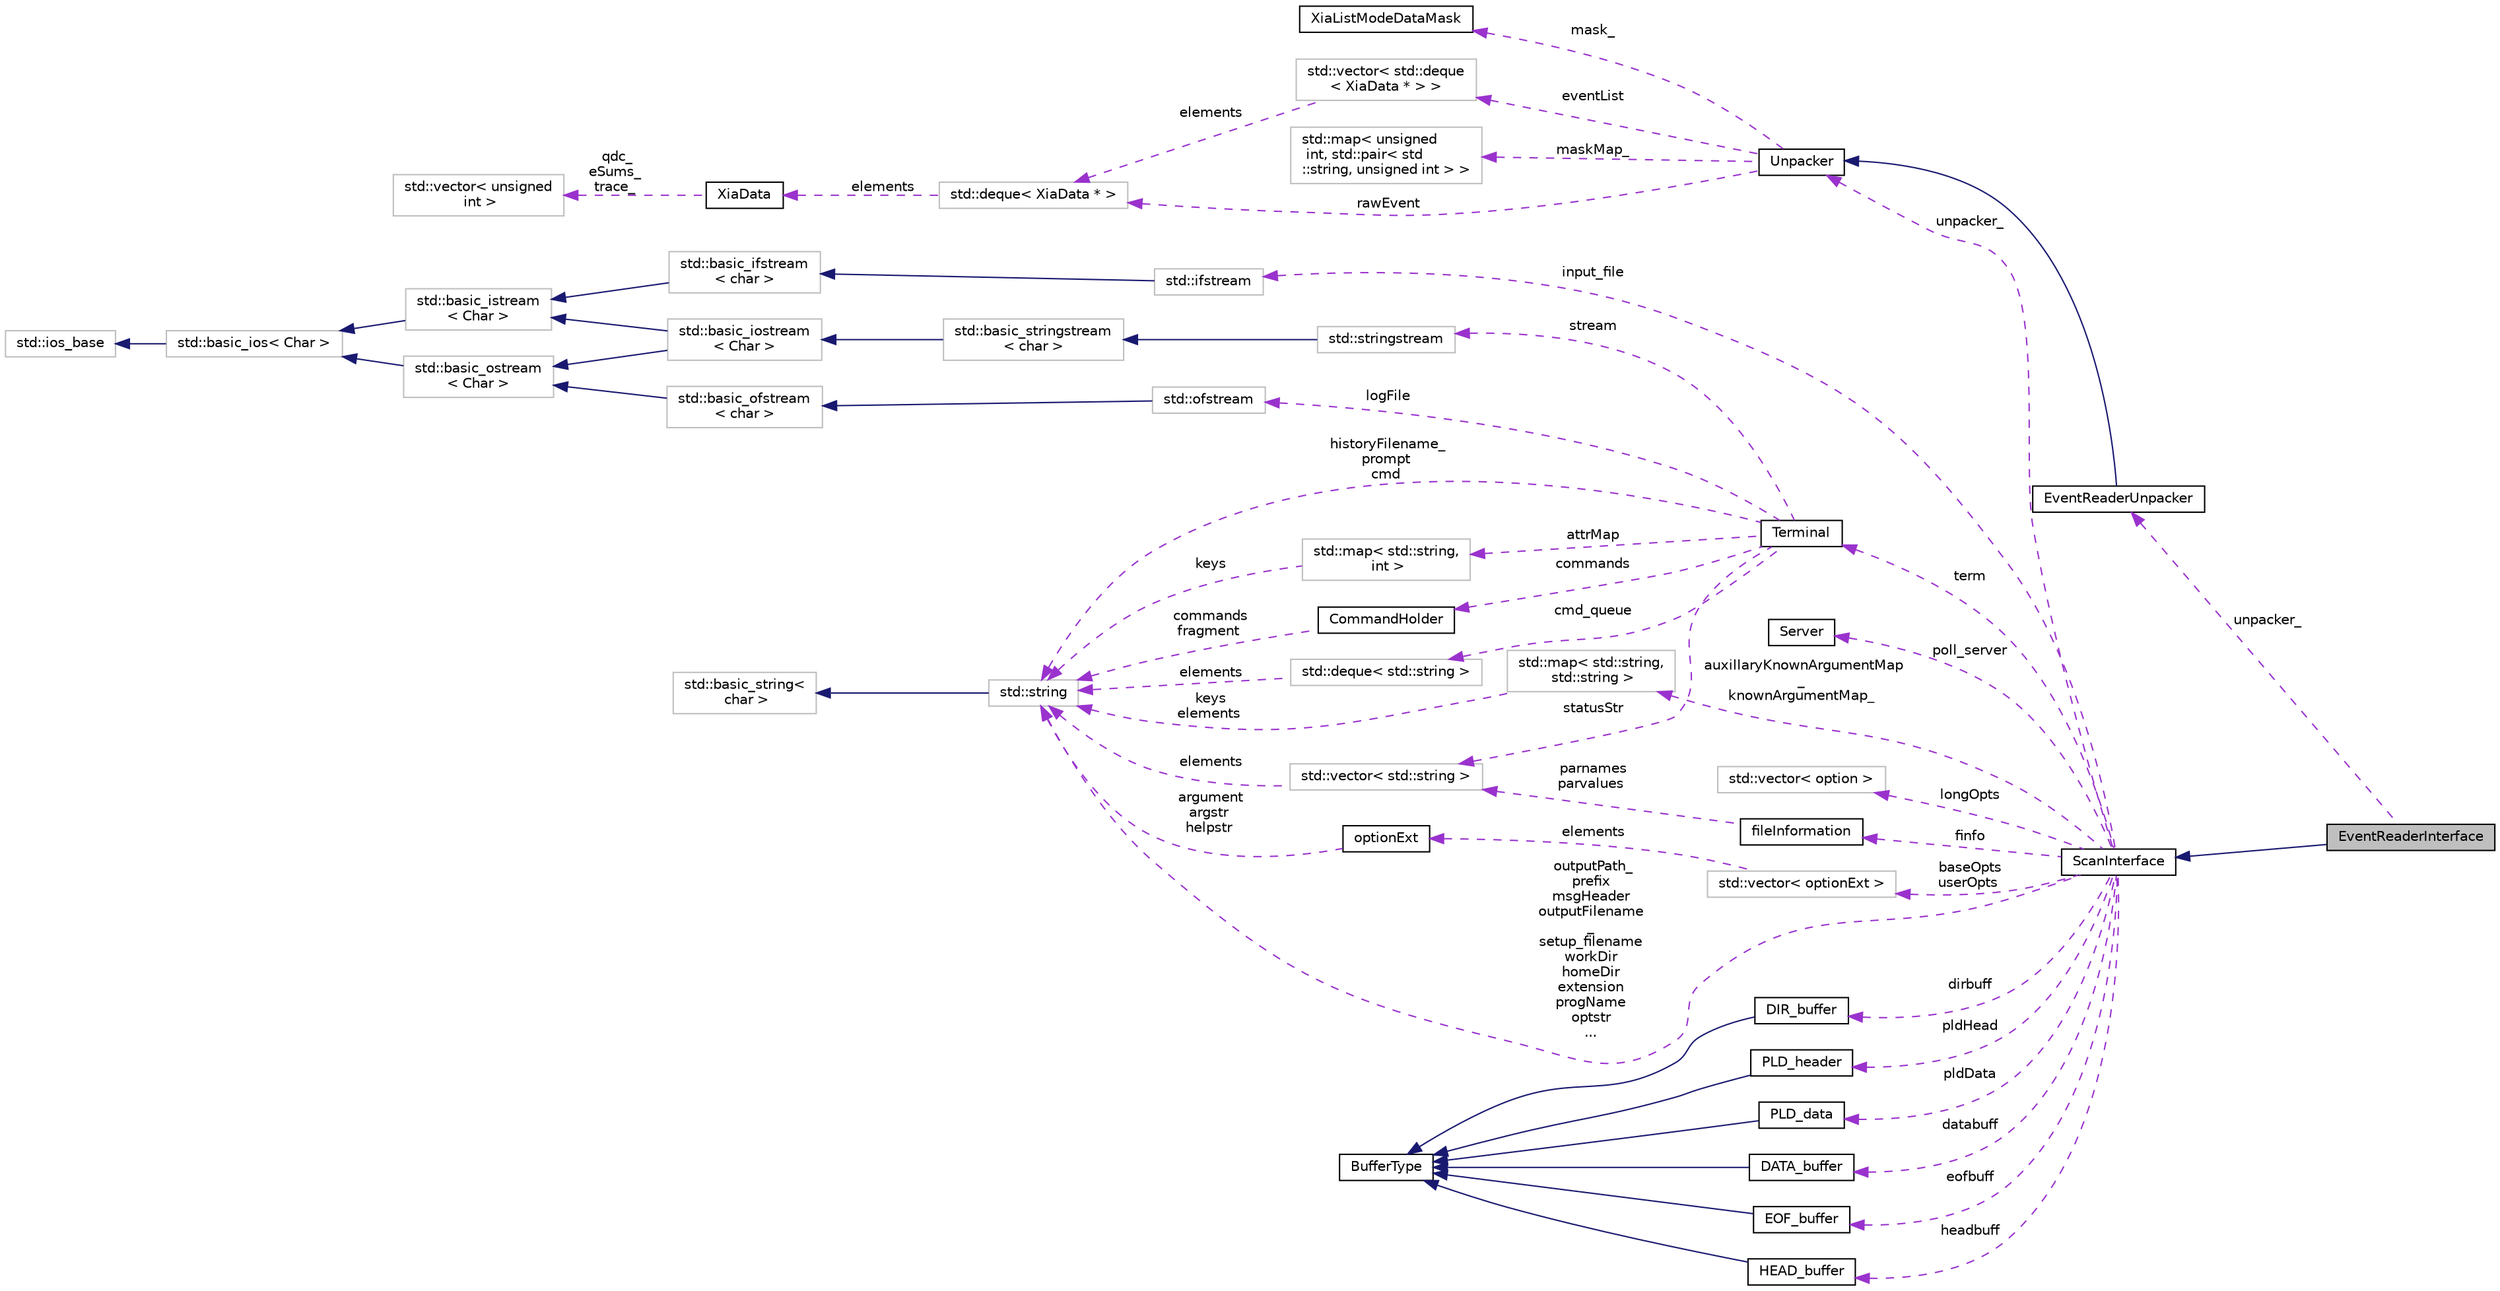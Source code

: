 digraph "EventReaderInterface"
{
  edge [fontname="Helvetica",fontsize="10",labelfontname="Helvetica",labelfontsize="10"];
  node [fontname="Helvetica",fontsize="10",shape=record];
  rankdir="LR";
  Node1 [label="EventReaderInterface",height=0.2,width=0.4,color="black", fillcolor="grey75", style="filled", fontcolor="black"];
  Node2 -> Node1 [dir="back",color="midnightblue",fontsize="10",style="solid",fontname="Helvetica"];
  Node2 [label="ScanInterface",height=0.2,width=0.4,color="black", fillcolor="white", style="filled",URL="$d7/dfc/class_scan_interface.html"];
  Node3 -> Node2 [dir="back",color="darkorchid3",fontsize="10",style="dashed",label=" pldData" ,fontname="Helvetica"];
  Node3 [label="PLD_data",height=0.2,width=0.4,color="black", fillcolor="white", style="filled",URL="$d0/d15/class_p_l_d__data.html",tooltip="The DATA buffer contains all physics data within the .pld file. "];
  Node4 -> Node3 [dir="back",color="midnightblue",fontsize="10",style="solid",fontname="Helvetica"];
  Node4 [label="BufferType",height=0.2,width=0.4,color="black", fillcolor="white", style="filled",URL="$d4/d57/class_buffer_type.html"];
  Node5 -> Node2 [dir="back",color="darkorchid3",fontsize="10",style="dashed",label=" poll_server" ,fontname="Helvetica"];
  Node5 [label="Server",height=0.2,width=0.4,color="black", fillcolor="white", style="filled",URL="$dc/db6/class_server.html"];
  Node6 -> Node2 [dir="back",color="darkorchid3",fontsize="10",style="dashed",label=" unpacker_" ,fontname="Helvetica"];
  Node6 [label="Unpacker",height=0.2,width=0.4,color="black", fillcolor="white", style="filled",URL="$d2/de8/class_unpacker.html"];
  Node7 -> Node6 [dir="back",color="darkorchid3",fontsize="10",style="dashed",label=" eventList" ,fontname="Helvetica"];
  Node7 [label="std::vector\< std::deque\l\< XiaData * \> \>",height=0.2,width=0.4,color="grey75", fillcolor="white", style="filled"];
  Node8 -> Node7 [dir="back",color="darkorchid3",fontsize="10",style="dashed",label=" elements" ,fontname="Helvetica"];
  Node8 [label="std::deque\< XiaData * \>",height=0.2,width=0.4,color="grey75", fillcolor="white", style="filled"];
  Node9 -> Node8 [dir="back",color="darkorchid3",fontsize="10",style="dashed",label=" elements" ,fontname="Helvetica"];
  Node9 [label="XiaData",height=0.2,width=0.4,color="black", fillcolor="white", style="filled",URL="$d2/ddd/class_xia_data.html",tooltip="A pixie16 channel event. "];
  Node10 -> Node9 [dir="back",color="darkorchid3",fontsize="10",style="dashed",label=" qdc_\neSums_\ntrace_" ,fontname="Helvetica"];
  Node10 [label="std::vector\< unsigned\l int \>",height=0.2,width=0.4,color="grey75", fillcolor="white", style="filled"];
  Node11 -> Node6 [dir="back",color="darkorchid3",fontsize="10",style="dashed",label=" mask_" ,fontname="Helvetica"];
  Node11 [label="XiaListModeDataMask",height=0.2,width=0.4,color="black", fillcolor="white", style="filled",URL="$dc/d76/class_xia_list_mode_data_mask.html"];
  Node8 -> Node6 [dir="back",color="darkorchid3",fontsize="10",style="dashed",label=" rawEvent" ,fontname="Helvetica"];
  Node12 -> Node6 [dir="back",color="darkorchid3",fontsize="10",style="dashed",label=" maskMap_" ,fontname="Helvetica"];
  Node12 [label="std::map\< unsigned\l int, std::pair\< std\l::string, unsigned int \> \>",height=0.2,width=0.4,color="grey75", fillcolor="white", style="filled"];
  Node13 -> Node2 [dir="back",color="darkorchid3",fontsize="10",style="dashed",label=" longOpts" ,fontname="Helvetica"];
  Node13 [label="std::vector\< option \>",height=0.2,width=0.4,color="grey75", fillcolor="white", style="filled"];
  Node14 -> Node2 [dir="back",color="darkorchid3",fontsize="10",style="dashed",label=" baseOpts\nuserOpts" ,fontname="Helvetica"];
  Node14 [label="std::vector\< optionExt \>",height=0.2,width=0.4,color="grey75", fillcolor="white", style="filled"];
  Node15 -> Node14 [dir="back",color="darkorchid3",fontsize="10",style="dashed",label=" elements" ,fontname="Helvetica"];
  Node15 [label="optionExt",height=0.2,width=0.4,color="black", fillcolor="white", style="filled",URL="$d4/d23/classoption_ext.html"];
  Node16 -> Node15 [dir="back",color="darkorchid3",fontsize="10",style="dashed",label=" argument\nargstr\nhelpstr" ,fontname="Helvetica"];
  Node16 [label="std::string",height=0.2,width=0.4,color="grey75", fillcolor="white", style="filled",tooltip="STL class. "];
  Node17 -> Node16 [dir="back",color="midnightblue",fontsize="10",style="solid",fontname="Helvetica"];
  Node17 [label="std::basic_string\<\l char \>",height=0.2,width=0.4,color="grey75", fillcolor="white", style="filled",tooltip="STL class. "];
  Node18 -> Node2 [dir="back",color="darkorchid3",fontsize="10",style="dashed",label=" eofbuff" ,fontname="Helvetica"];
  Node18 [label="EOF_buffer",height=0.2,width=0.4,color="black", fillcolor="white", style="filled",URL="$d6/d4e/class_e_o_f__buffer.html",tooltip="A single EOF buffer signals the end of a run (pacman .ldf format). A double EOF signals the end of th..."];
  Node4 -> Node18 [dir="back",color="midnightblue",fontsize="10",style="solid",fontname="Helvetica"];
  Node19 -> Node2 [dir="back",color="darkorchid3",fontsize="10",style="dashed",label=" input_file" ,fontname="Helvetica"];
  Node19 [label="std::ifstream",height=0.2,width=0.4,color="grey75", fillcolor="white", style="filled",tooltip="STL class. "];
  Node20 -> Node19 [dir="back",color="midnightblue",fontsize="10",style="solid",fontname="Helvetica"];
  Node20 [label="std::basic_ifstream\l\< char \>",height=0.2,width=0.4,color="grey75", fillcolor="white", style="filled",tooltip="STL class. "];
  Node21 -> Node20 [dir="back",color="midnightblue",fontsize="10",style="solid",fontname="Helvetica"];
  Node21 [label="std::basic_istream\l\< Char \>",height=0.2,width=0.4,color="grey75", fillcolor="white", style="filled",tooltip="STL class. "];
  Node22 -> Node21 [dir="back",color="midnightblue",fontsize="10",style="solid",fontname="Helvetica"];
  Node22 [label="std::basic_ios\< Char \>",height=0.2,width=0.4,color="grey75", fillcolor="white", style="filled",tooltip="STL class. "];
  Node23 -> Node22 [dir="back",color="midnightblue",fontsize="10",style="solid",fontname="Helvetica"];
  Node23 [label="std::ios_base",height=0.2,width=0.4,color="grey75", fillcolor="white", style="filled",tooltip="STL class. "];
  Node24 -> Node2 [dir="back",color="darkorchid3",fontsize="10",style="dashed",label=" term" ,fontname="Helvetica"];
  Node24 [label="Terminal",height=0.2,width=0.4,color="black", fillcolor="white", style="filled",URL="$dc/d46/class_terminal.html"];
  Node25 -> Node24 [dir="back",color="darkorchid3",fontsize="10",style="dashed",label=" attrMap" ,fontname="Helvetica"];
  Node25 [label="std::map\< std::string,\l int \>",height=0.2,width=0.4,color="grey75", fillcolor="white", style="filled"];
  Node16 -> Node25 [dir="back",color="darkorchid3",fontsize="10",style="dashed",label=" keys" ,fontname="Helvetica"];
  Node26 -> Node24 [dir="back",color="darkorchid3",fontsize="10",style="dashed",label=" commands" ,fontname="Helvetica"];
  Node26 [label="CommandHolder",height=0.2,width=0.4,color="black", fillcolor="white", style="filled",URL="$d2/d2e/class_command_holder.html"];
  Node16 -> Node26 [dir="back",color="darkorchid3",fontsize="10",style="dashed",label=" commands\nfragment" ,fontname="Helvetica"];
  Node16 -> Node24 [dir="back",color="darkorchid3",fontsize="10",style="dashed",label=" historyFilename_\nprompt\ncmd" ,fontname="Helvetica"];
  Node27 -> Node24 [dir="back",color="darkorchid3",fontsize="10",style="dashed",label=" stream" ,fontname="Helvetica"];
  Node27 [label="std::stringstream",height=0.2,width=0.4,color="grey75", fillcolor="white", style="filled",tooltip="STL class. "];
  Node28 -> Node27 [dir="back",color="midnightblue",fontsize="10",style="solid",fontname="Helvetica"];
  Node28 [label="std::basic_stringstream\l\< char \>",height=0.2,width=0.4,color="grey75", fillcolor="white", style="filled",tooltip="STL class. "];
  Node29 -> Node28 [dir="back",color="midnightblue",fontsize="10",style="solid",fontname="Helvetica"];
  Node29 [label="std::basic_iostream\l\< Char \>",height=0.2,width=0.4,color="grey75", fillcolor="white", style="filled",tooltip="STL class. "];
  Node21 -> Node29 [dir="back",color="midnightblue",fontsize="10",style="solid",fontname="Helvetica"];
  Node30 -> Node29 [dir="back",color="midnightblue",fontsize="10",style="solid",fontname="Helvetica"];
  Node30 [label="std::basic_ostream\l\< Char \>",height=0.2,width=0.4,color="grey75", fillcolor="white", style="filled",tooltip="STL class. "];
  Node22 -> Node30 [dir="back",color="midnightblue",fontsize="10",style="solid",fontname="Helvetica"];
  Node31 -> Node24 [dir="back",color="darkorchid3",fontsize="10",style="dashed",label=" logFile" ,fontname="Helvetica"];
  Node31 [label="std::ofstream",height=0.2,width=0.4,color="grey75", fillcolor="white", style="filled",tooltip="STL class. "];
  Node32 -> Node31 [dir="back",color="midnightblue",fontsize="10",style="solid",fontname="Helvetica"];
  Node32 [label="std::basic_ofstream\l\< char \>",height=0.2,width=0.4,color="grey75", fillcolor="white", style="filled",tooltip="STL class. "];
  Node30 -> Node32 [dir="back",color="midnightblue",fontsize="10",style="solid",fontname="Helvetica"];
  Node33 -> Node24 [dir="back",color="darkorchid3",fontsize="10",style="dashed",label=" statusStr" ,fontname="Helvetica"];
  Node33 [label="std::vector\< std::string \>",height=0.2,width=0.4,color="grey75", fillcolor="white", style="filled"];
  Node16 -> Node33 [dir="back",color="darkorchid3",fontsize="10",style="dashed",label=" elements" ,fontname="Helvetica"];
  Node34 -> Node24 [dir="back",color="darkorchid3",fontsize="10",style="dashed",label=" cmd_queue" ,fontname="Helvetica"];
  Node34 [label="std::deque\< std::string \>",height=0.2,width=0.4,color="grey75", fillcolor="white", style="filled"];
  Node16 -> Node34 [dir="back",color="darkorchid3",fontsize="10",style="dashed",label=" elements" ,fontname="Helvetica"];
  Node35 -> Node2 [dir="back",color="darkorchid3",fontsize="10",style="dashed",label=" dirbuff" ,fontname="Helvetica"];
  Node35 [label="DIR_buffer",height=0.2,width=0.4,color="black", fillcolor="white", style="filled",URL="$d2/deb/class_d_i_r__buffer.html"];
  Node4 -> Node35 [dir="back",color="midnightblue",fontsize="10",style="solid",fontname="Helvetica"];
  Node36 -> Node2 [dir="back",color="darkorchid3",fontsize="10",style="dashed",label=" pldHead" ,fontname="Helvetica"];
  Node36 [label="PLD_header",height=0.2,width=0.4,color="black", fillcolor="white", style="filled",URL="$de/deb/class_p_l_d__header.html",tooltip="The pld header contains information about the run including the date/time, the title, and the run number. "];
  Node4 -> Node36 [dir="back",color="midnightblue",fontsize="10",style="solid",fontname="Helvetica"];
  Node37 -> Node2 [dir="back",color="darkorchid3",fontsize="10",style="dashed",label=" finfo" ,fontname="Helvetica"];
  Node37 [label="fileInformation",height=0.2,width=0.4,color="black", fillcolor="white", style="filled",URL="$d1/db0/classfile_information.html"];
  Node33 -> Node37 [dir="back",color="darkorchid3",fontsize="10",style="dashed",label=" parnames\nparvalues" ,fontname="Helvetica"];
  Node16 -> Node2 [dir="back",color="darkorchid3",fontsize="10",style="dashed",label=" outputPath_\nprefix\nmsgHeader\noutputFilename\l_\nsetup_filename\nworkDir\nhomeDir\nextension\nprogName\noptstr\n..." ,fontname="Helvetica"];
  Node38 -> Node2 [dir="back",color="darkorchid3",fontsize="10",style="dashed",label=" auxillaryKnownArgumentMap\l_\nknownArgumentMap_" ,fontname="Helvetica"];
  Node38 [label="std::map\< std::string,\l std::string \>",height=0.2,width=0.4,color="grey75", fillcolor="white", style="filled"];
  Node16 -> Node38 [dir="back",color="darkorchid3",fontsize="10",style="dashed",label=" keys\nelements" ,fontname="Helvetica"];
  Node39 -> Node2 [dir="back",color="darkorchid3",fontsize="10",style="dashed",label=" databuff" ,fontname="Helvetica"];
  Node39 [label="DATA_buffer",height=0.2,width=0.4,color="black", fillcolor="white", style="filled",URL="$d0/dff/class_d_a_t_a__buffer.html"];
  Node4 -> Node39 [dir="back",color="midnightblue",fontsize="10",style="solid",fontname="Helvetica"];
  Node40 -> Node2 [dir="back",color="darkorchid3",fontsize="10",style="dashed",label=" headbuff" ,fontname="Helvetica"];
  Node40 [label="HEAD_buffer",height=0.2,width=0.4,color="black", fillcolor="white", style="filled",URL="$d8/d68/class_h_e_a_d__buffer.html"];
  Node4 -> Node40 [dir="back",color="midnightblue",fontsize="10",style="solid",fontname="Helvetica"];
  Node41 -> Node1 [dir="back",color="darkorchid3",fontsize="10",style="dashed",label=" unpacker_" ,fontname="Helvetica"];
  Node41 [label="EventReaderUnpacker",height=0.2,width=0.4,color="black", fillcolor="white", style="filled",URL="$d5/da6/class_event_reader_unpacker.html"];
  Node6 -> Node41 [dir="back",color="midnightblue",fontsize="10",style="solid",fontname="Helvetica"];
}
